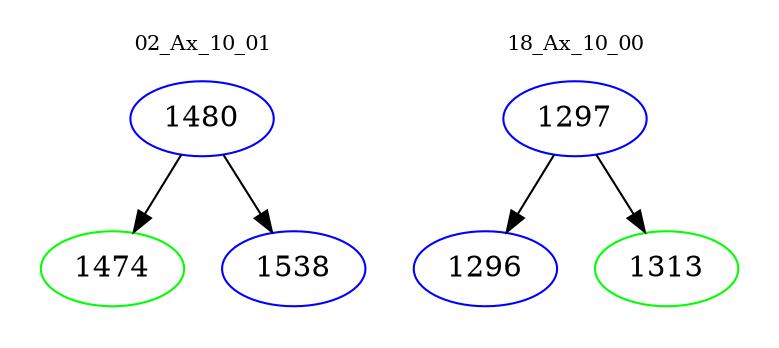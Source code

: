 digraph{
subgraph cluster_0 {
color = white
label = "02_Ax_10_01";
fontsize=10;
T0_1480 [label="1480", color="blue"]
T0_1480 -> T0_1474 [color="black"]
T0_1474 [label="1474", color="green"]
T0_1480 -> T0_1538 [color="black"]
T0_1538 [label="1538", color="blue"]
}
subgraph cluster_1 {
color = white
label = "18_Ax_10_00";
fontsize=10;
T1_1297 [label="1297", color="blue"]
T1_1297 -> T1_1296 [color="black"]
T1_1296 [label="1296", color="blue"]
T1_1297 -> T1_1313 [color="black"]
T1_1313 [label="1313", color="green"]
}
}
